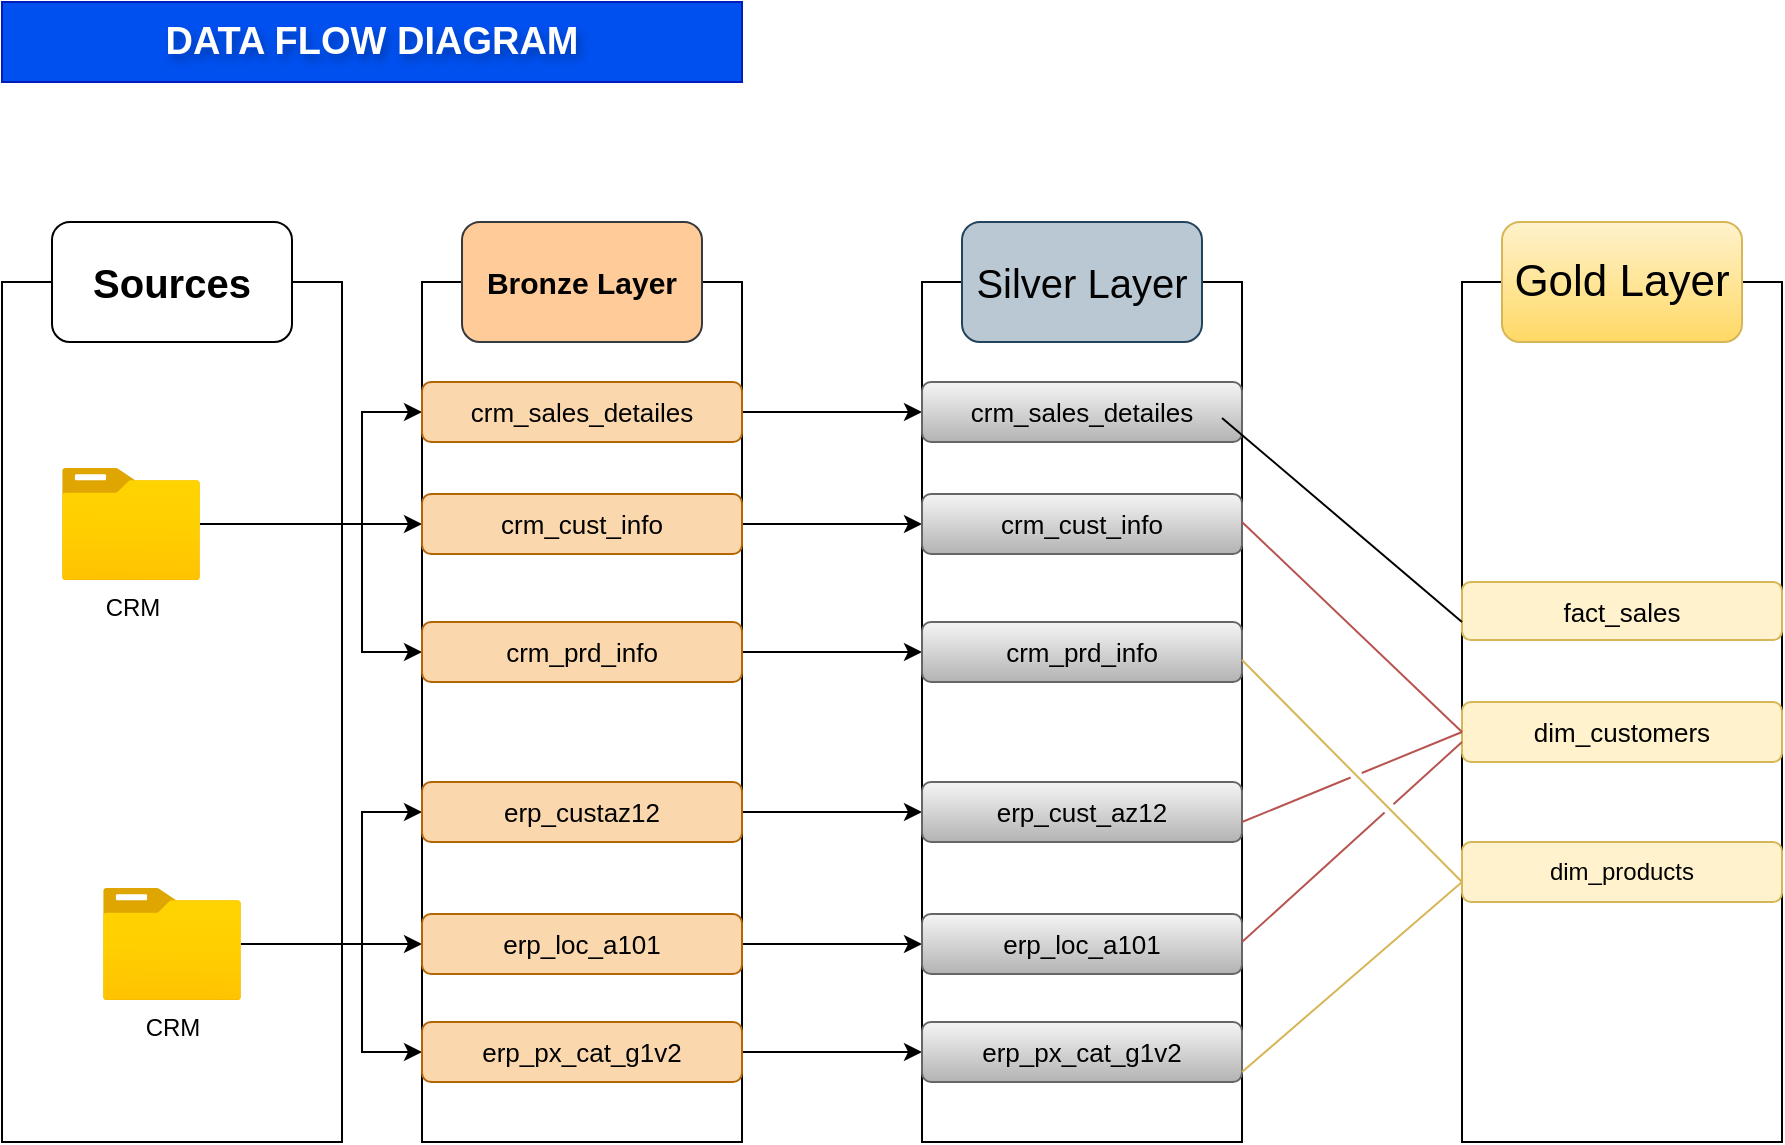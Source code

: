 <mxfile version="28.0.6">
  <diagram name="Page-1" id="vStY_9CdLE9wopMnkXnp">
    <mxGraphModel dx="1270" dy="951" grid="1" gridSize="10" guides="1" tooltips="1" connect="1" arrows="1" fold="1" page="1" pageScale="1" pageWidth="850" pageHeight="1100" math="0" shadow="0">
      <root>
        <mxCell id="0" />
        <mxCell id="1" parent="0" />
        <mxCell id="I6UhSFFQ_JrYwgSCZyD7-1" value="DATA FLOW DIAGRAM" style="text;html=1;align=center;verticalAlign=middle;whiteSpace=wrap;rounded=0;fillColor=#0050ef;fontColor=#ffffff;strokeColor=#001DBC;fontStyle=1;labelBorderColor=none;labelBackgroundColor=none;textShadow=1;fontSize=19;" vertex="1" parent="1">
          <mxGeometry x="-850" y="40" width="370" height="40" as="geometry" />
        </mxCell>
        <mxCell id="I6UhSFFQ_JrYwgSCZyD7-2" value="" style="rounded=0;whiteSpace=wrap;html=1;" vertex="1" parent="1">
          <mxGeometry x="-850" y="180" width="170" height="430" as="geometry" />
        </mxCell>
        <mxCell id="I6UhSFFQ_JrYwgSCZyD7-4" value="&lt;b&gt;&lt;font style=&quot;font-size: 20px;&quot;&gt;Sources&lt;/font&gt;&lt;/b&gt;" style="rounded=1;whiteSpace=wrap;html=1;" vertex="1" parent="1">
          <mxGeometry x="-825" y="150" width="120" height="60" as="geometry" />
        </mxCell>
        <mxCell id="I6UhSFFQ_JrYwgSCZyD7-13" style="edgeStyle=orthogonalEdgeStyle;rounded=0;orthogonalLoop=1;jettySize=auto;html=1;entryX=0;entryY=0.5;entryDx=0;entryDy=0;" edge="1" parent="1" source="I6UhSFFQ_JrYwgSCZyD7-5" target="I6UhSFFQ_JrYwgSCZyD7-10">
          <mxGeometry relative="1" as="geometry" />
        </mxCell>
        <mxCell id="I6UhSFFQ_JrYwgSCZyD7-15" style="edgeStyle=orthogonalEdgeStyle;rounded=0;orthogonalLoop=1;jettySize=auto;html=1;entryX=0;entryY=0.5;entryDx=0;entryDy=0;" edge="1" parent="1" source="I6UhSFFQ_JrYwgSCZyD7-5" target="I6UhSFFQ_JrYwgSCZyD7-9">
          <mxGeometry relative="1" as="geometry">
            <Array as="points">
              <mxPoint x="-670" y="301" />
              <mxPoint x="-670" y="245" />
            </Array>
          </mxGeometry>
        </mxCell>
        <mxCell id="I6UhSFFQ_JrYwgSCZyD7-16" style="edgeStyle=orthogonalEdgeStyle;rounded=0;orthogonalLoop=1;jettySize=auto;html=1;entryX=0;entryY=0.5;entryDx=0;entryDy=0;" edge="1" parent="1" source="I6UhSFFQ_JrYwgSCZyD7-5" target="I6UhSFFQ_JrYwgSCZyD7-11">
          <mxGeometry relative="1" as="geometry">
            <mxPoint x="-670" y="360" as="targetPoint" />
            <Array as="points">
              <mxPoint x="-670" y="301" />
              <mxPoint x="-670" y="365" />
            </Array>
          </mxGeometry>
        </mxCell>
        <mxCell id="I6UhSFFQ_JrYwgSCZyD7-5" value="CRM" style="image;aspect=fixed;html=1;points=[];align=center;fontSize=12;image=img/lib/azure2/general/Folder_Blank.svg;" vertex="1" parent="1">
          <mxGeometry x="-820" y="273" width="69" height="56.0" as="geometry" />
        </mxCell>
        <mxCell id="I6UhSFFQ_JrYwgSCZyD7-20" style="edgeStyle=orthogonalEdgeStyle;rounded=0;orthogonalLoop=1;jettySize=auto;html=1;entryX=0;entryY=0.5;entryDx=0;entryDy=0;" edge="1" parent="1" source="I6UhSFFQ_JrYwgSCZyD7-6" target="I6UhSFFQ_JrYwgSCZyD7-18">
          <mxGeometry relative="1" as="geometry" />
        </mxCell>
        <mxCell id="I6UhSFFQ_JrYwgSCZyD7-21" style="edgeStyle=orthogonalEdgeStyle;rounded=0;orthogonalLoop=1;jettySize=auto;html=1;entryX=0;entryY=0.5;entryDx=0;entryDy=0;" edge="1" parent="1" source="I6UhSFFQ_JrYwgSCZyD7-6" target="I6UhSFFQ_JrYwgSCZyD7-17">
          <mxGeometry relative="1" as="geometry">
            <mxPoint x="-660" y="440" as="targetPoint" />
            <Array as="points">
              <mxPoint x="-670" y="511" />
              <mxPoint x="-670" y="445" />
            </Array>
          </mxGeometry>
        </mxCell>
        <mxCell id="I6UhSFFQ_JrYwgSCZyD7-22" style="edgeStyle=orthogonalEdgeStyle;rounded=0;orthogonalLoop=1;jettySize=auto;html=1;entryX=0;entryY=0.5;entryDx=0;entryDy=0;" edge="1" parent="1" source="I6UhSFFQ_JrYwgSCZyD7-6" target="I6UhSFFQ_JrYwgSCZyD7-19">
          <mxGeometry relative="1" as="geometry">
            <mxPoint x="-660" y="570" as="targetPoint" />
            <Array as="points">
              <mxPoint x="-670" y="511" />
              <mxPoint x="-670" y="565" />
            </Array>
          </mxGeometry>
        </mxCell>
        <mxCell id="I6UhSFFQ_JrYwgSCZyD7-6" value="CRM" style="image;aspect=fixed;html=1;points=[];align=center;fontSize=12;image=img/lib/azure2/general/Folder_Blank.svg;" vertex="1" parent="1">
          <mxGeometry x="-799.5" y="483" width="69" height="56.0" as="geometry" />
        </mxCell>
        <mxCell id="I6UhSFFQ_JrYwgSCZyD7-7" value="" style="rounded=0;whiteSpace=wrap;html=1;" vertex="1" parent="1">
          <mxGeometry x="-640" y="180" width="160" height="430" as="geometry" />
        </mxCell>
        <mxCell id="I6UhSFFQ_JrYwgSCZyD7-8" value="&lt;font style=&quot;font-size: 15px;&quot;&gt;&lt;b&gt;Bronze Layer&lt;/b&gt;&lt;/font&gt;" style="rounded=1;whiteSpace=wrap;html=1;fillColor=#ffcc99;strokeColor=#36393d;fontColor=#010101;" vertex="1" parent="1">
          <mxGeometry x="-620" y="150" width="120" height="60" as="geometry" />
        </mxCell>
        <mxCell id="I6UhSFFQ_JrYwgSCZyD7-31" style="edgeStyle=orthogonalEdgeStyle;rounded=0;orthogonalLoop=1;jettySize=auto;html=1;entryX=0;entryY=0.5;entryDx=0;entryDy=0;" edge="1" parent="1" source="I6UhSFFQ_JrYwgSCZyD7-9" target="I6UhSFFQ_JrYwgSCZyD7-25">
          <mxGeometry relative="1" as="geometry" />
        </mxCell>
        <mxCell id="I6UhSFFQ_JrYwgSCZyD7-9" value="&lt;font style=&quot;font-size: 13px; color: rgb(1, 1, 1);&quot;&gt;crm_sales_detailes&lt;/font&gt;" style="rounded=1;whiteSpace=wrap;html=1;fillColor=#fad7ac;strokeColor=#b46504;" vertex="1" parent="1">
          <mxGeometry x="-640" y="230" width="160" height="30" as="geometry" />
        </mxCell>
        <mxCell id="I6UhSFFQ_JrYwgSCZyD7-32" style="edgeStyle=orthogonalEdgeStyle;rounded=0;orthogonalLoop=1;jettySize=auto;html=1;entryX=0;entryY=0.5;entryDx=0;entryDy=0;" edge="1" parent="1" source="I6UhSFFQ_JrYwgSCZyD7-10" target="I6UhSFFQ_JrYwgSCZyD7-26">
          <mxGeometry relative="1" as="geometry" />
        </mxCell>
        <mxCell id="I6UhSFFQ_JrYwgSCZyD7-10" value="&lt;font color=&quot;#010101&quot;&gt;&lt;span style=&quot;font-size: 13px;&quot;&gt;crm_cust_info&lt;/span&gt;&lt;/font&gt;" style="rounded=1;whiteSpace=wrap;html=1;fillColor=#fad7ac;strokeColor=#b46504;" vertex="1" parent="1">
          <mxGeometry x="-640" y="286" width="160" height="30" as="geometry" />
        </mxCell>
        <mxCell id="I6UhSFFQ_JrYwgSCZyD7-33" style="edgeStyle=orthogonalEdgeStyle;rounded=0;orthogonalLoop=1;jettySize=auto;html=1;entryX=0;entryY=0.5;entryDx=0;entryDy=0;" edge="1" parent="1" source="I6UhSFFQ_JrYwgSCZyD7-11" target="I6UhSFFQ_JrYwgSCZyD7-27">
          <mxGeometry relative="1" as="geometry" />
        </mxCell>
        <mxCell id="I6UhSFFQ_JrYwgSCZyD7-11" value="&lt;font style=&quot;font-size: 13px; color: rgb(1, 1, 1);&quot;&gt;crm_prd_info&lt;/font&gt;" style="rounded=1;whiteSpace=wrap;html=1;fillColor=#fad7ac;strokeColor=#b46504;" vertex="1" parent="1">
          <mxGeometry x="-640" y="350" width="160" height="30" as="geometry" />
        </mxCell>
        <mxCell id="I6UhSFFQ_JrYwgSCZyD7-34" style="edgeStyle=orthogonalEdgeStyle;rounded=0;orthogonalLoop=1;jettySize=auto;html=1;entryX=0;entryY=0.5;entryDx=0;entryDy=0;" edge="1" parent="1" source="I6UhSFFQ_JrYwgSCZyD7-17" target="I6UhSFFQ_JrYwgSCZyD7-30">
          <mxGeometry relative="1" as="geometry" />
        </mxCell>
        <mxCell id="I6UhSFFQ_JrYwgSCZyD7-17" value="&lt;font color=&quot;#010101&quot;&gt;&lt;span style=&quot;font-size: 13px;&quot;&gt;erp_custaz12&lt;/span&gt;&lt;/font&gt;" style="rounded=1;whiteSpace=wrap;html=1;fillColor=#fad7ac;strokeColor=#b46504;" vertex="1" parent="1">
          <mxGeometry x="-640" y="430" width="160" height="30" as="geometry" />
        </mxCell>
        <mxCell id="I6UhSFFQ_JrYwgSCZyD7-35" style="edgeStyle=orthogonalEdgeStyle;rounded=0;orthogonalLoop=1;jettySize=auto;html=1;entryX=0;entryY=0.5;entryDx=0;entryDy=0;" edge="1" parent="1" source="I6UhSFFQ_JrYwgSCZyD7-18" target="I6UhSFFQ_JrYwgSCZyD7-29">
          <mxGeometry relative="1" as="geometry" />
        </mxCell>
        <mxCell id="I6UhSFFQ_JrYwgSCZyD7-18" value="&lt;font style=&quot;font-size: 13px; color: rgb(1, 1, 1);&quot;&gt;erp_loc_a101&lt;/font&gt;" style="rounded=1;whiteSpace=wrap;html=1;fillColor=#fad7ac;strokeColor=#b46504;" vertex="1" parent="1">
          <mxGeometry x="-640" y="496" width="160" height="30" as="geometry" />
        </mxCell>
        <mxCell id="I6UhSFFQ_JrYwgSCZyD7-36" style="edgeStyle=orthogonalEdgeStyle;rounded=0;orthogonalLoop=1;jettySize=auto;html=1;entryX=0;entryY=0.5;entryDx=0;entryDy=0;" edge="1" parent="1" source="I6UhSFFQ_JrYwgSCZyD7-19" target="I6UhSFFQ_JrYwgSCZyD7-28">
          <mxGeometry relative="1" as="geometry" />
        </mxCell>
        <mxCell id="I6UhSFFQ_JrYwgSCZyD7-19" value="&lt;font color=&quot;#010101&quot;&gt;&lt;span style=&quot;font-size: 13px;&quot;&gt;erp_px_cat_g1v2&lt;/span&gt;&lt;/font&gt;" style="rounded=1;whiteSpace=wrap;html=1;fillColor=#fad7ac;strokeColor=#b46504;" vertex="1" parent="1">
          <mxGeometry x="-640" y="550" width="160" height="30" as="geometry" />
        </mxCell>
        <mxCell id="I6UhSFFQ_JrYwgSCZyD7-23" value="" style="rounded=0;whiteSpace=wrap;html=1;" vertex="1" parent="1">
          <mxGeometry x="-390" y="180" width="160" height="430" as="geometry" />
        </mxCell>
        <mxCell id="I6UhSFFQ_JrYwgSCZyD7-24" value="&lt;font style=&quot;font-size: 20px;&quot;&gt;Silver Layer&lt;/font&gt;" style="rounded=1;whiteSpace=wrap;html=1;fillColor=#bac8d3;strokeColor=#23445d;fontColor=#010101;" vertex="1" parent="1">
          <mxGeometry x="-370" y="150" width="120" height="60" as="geometry" />
        </mxCell>
        <mxCell id="I6UhSFFQ_JrYwgSCZyD7-25" value="&lt;font style=&quot;font-size: 13px; color: rgb(1, 1, 1);&quot;&gt;crm_sales_detailes&lt;/font&gt;" style="rounded=1;whiteSpace=wrap;html=1;fillColor=#f5f5f5;strokeColor=#666666;gradientColor=#b3b3b3;" vertex="1" parent="1">
          <mxGeometry x="-390" y="230" width="160" height="30" as="geometry" />
        </mxCell>
        <mxCell id="I6UhSFFQ_JrYwgSCZyD7-26" value="&lt;font style=&quot;font-size: 13px; color: rgb(1, 1, 1);&quot;&gt;crm_cust_info&lt;/font&gt;" style="rounded=1;whiteSpace=wrap;html=1;fillColor=#f5f5f5;strokeColor=#666666;gradientColor=#b3b3b3;" vertex="1" parent="1">
          <mxGeometry x="-390" y="286" width="160" height="30" as="geometry" />
        </mxCell>
        <mxCell id="I6UhSFFQ_JrYwgSCZyD7-27" value="&lt;font style=&quot;font-size: 13px; color: rgb(1, 1, 1);&quot;&gt;crm_prd_info&lt;/font&gt;" style="rounded=1;whiteSpace=wrap;html=1;fillColor=#f5f5f5;strokeColor=#666666;gradientColor=#b3b3b3;" vertex="1" parent="1">
          <mxGeometry x="-390" y="350" width="160" height="30" as="geometry" />
        </mxCell>
        <mxCell id="I6UhSFFQ_JrYwgSCZyD7-28" value="&lt;font color=&quot;#010101&quot;&gt;&lt;span style=&quot;font-size: 13px;&quot;&gt;erp_px_cat_g1v2&lt;/span&gt;&lt;/font&gt;" style="rounded=1;whiteSpace=wrap;html=1;fillColor=#f5f5f5;strokeColor=#666666;gradientColor=#b3b3b3;" vertex="1" parent="1">
          <mxGeometry x="-390" y="550" width="160" height="30" as="geometry" />
        </mxCell>
        <mxCell id="I6UhSFFQ_JrYwgSCZyD7-29" value="&lt;font color=&quot;#010101&quot;&gt;&lt;span style=&quot;font-size: 13px;&quot;&gt;erp_loc_a101&lt;/span&gt;&lt;/font&gt;" style="rounded=1;whiteSpace=wrap;html=1;fillColor=#f5f5f5;strokeColor=#666666;gradientColor=#b3b3b3;" vertex="1" parent="1">
          <mxGeometry x="-390" y="496" width="160" height="30" as="geometry" />
        </mxCell>
        <mxCell id="I6UhSFFQ_JrYwgSCZyD7-30" value="&lt;font color=&quot;#010101&quot;&gt;&lt;span style=&quot;font-size: 13px;&quot;&gt;erp_cust_az12&lt;/span&gt;&lt;/font&gt;" style="rounded=1;whiteSpace=wrap;html=1;fillColor=#f5f5f5;strokeColor=#666666;gradientColor=#b3b3b3;" vertex="1" parent="1">
          <mxGeometry x="-390" y="430" width="160" height="30" as="geometry" />
        </mxCell>
        <mxCell id="I6UhSFFQ_JrYwgSCZyD7-37" value="" style="rounded=0;whiteSpace=wrap;html=1;" vertex="1" parent="1">
          <mxGeometry x="-120" y="180" width="160" height="430" as="geometry" />
        </mxCell>
        <mxCell id="I6UhSFFQ_JrYwgSCZyD7-38" value="&lt;font style=&quot;font-size: 22px; color: rgb(1, 1, 1);&quot;&gt;Gold Layer&lt;/font&gt;" style="rounded=1;whiteSpace=wrap;html=1;fillColor=#fff2cc;gradientColor=#ffd966;strokeColor=#d6b656;" vertex="1" parent="1">
          <mxGeometry x="-100" y="150" width="120" height="60" as="geometry" />
        </mxCell>
        <mxCell id="I6UhSFFQ_JrYwgSCZyD7-39" value="&lt;font color=&quot;#010101&quot;&gt;&lt;span style=&quot;font-size: 13px;&quot;&gt;fact_sales&lt;/span&gt;&lt;/font&gt;" style="rounded=1;whiteSpace=wrap;html=1;fillColor=#fff2cc;strokeColor=#d6b656;" vertex="1" parent="1">
          <mxGeometry x="-120" y="330" width="160" height="29" as="geometry" />
        </mxCell>
        <mxCell id="I6UhSFFQ_JrYwgSCZyD7-40" value="&lt;font color=&quot;#010101&quot;&gt;&lt;span style=&quot;font-size: 13px;&quot;&gt;dim_customers&lt;/span&gt;&lt;/font&gt;" style="rounded=1;whiteSpace=wrap;html=1;fillColor=#fff2cc;strokeColor=#d6b656;" vertex="1" parent="1">
          <mxGeometry x="-120" y="390" width="160" height="30" as="geometry" />
        </mxCell>
        <mxCell id="I6UhSFFQ_JrYwgSCZyD7-41" value="&lt;font style=&quot;color: rgb(1, 1, 1);&quot;&gt;dim_products&lt;/font&gt;" style="rounded=1;whiteSpace=wrap;html=1;fillColor=#fff2cc;strokeColor=#d6b656;" vertex="1" parent="1">
          <mxGeometry x="-120" y="460" width="160" height="30" as="geometry" />
        </mxCell>
        <mxCell id="I6UhSFFQ_JrYwgSCZyD7-42" value="" style="endArrow=none;html=1;rounded=0;entryX=0;entryY=0.5;entryDx=0;entryDy=0;jumpStyle=gap;" edge="1" parent="1">
          <mxGeometry width="50" height="50" relative="1" as="geometry">
            <mxPoint x="-240" y="248" as="sourcePoint" />
            <mxPoint x="-120" y="350.0" as="targetPoint" />
          </mxGeometry>
        </mxCell>
        <mxCell id="I6UhSFFQ_JrYwgSCZyD7-43" value="" style="endArrow=none;html=1;rounded=0;entryX=0;entryY=0.5;entryDx=0;entryDy=0;jumpStyle=gap;fillColor=#f8cecc;gradientColor=#ea6b66;strokeColor=#b85450;" edge="1" parent="1" target="I6UhSFFQ_JrYwgSCZyD7-40">
          <mxGeometry width="50" height="50" relative="1" as="geometry">
            <mxPoint x="-230" y="300" as="sourcePoint" />
            <mxPoint x="-180" y="250" as="targetPoint" />
          </mxGeometry>
        </mxCell>
        <mxCell id="I6UhSFFQ_JrYwgSCZyD7-44" value="" style="endArrow=none;html=1;rounded=0;jumpStyle=gap;fillColor=#fff2cc;strokeColor=#d6b656;" edge="1" parent="1">
          <mxGeometry width="50" height="50" relative="1" as="geometry">
            <mxPoint x="-230" y="369" as="sourcePoint" />
            <mxPoint x="-120" y="480" as="targetPoint" />
          </mxGeometry>
        </mxCell>
        <mxCell id="I6UhSFFQ_JrYwgSCZyD7-47" value="" style="endArrow=none;html=1;rounded=0;entryX=0;entryY=0.5;entryDx=0;entryDy=0;jumpStyle=gap;fillColor=#f8cecc;gradientColor=#ea6b66;strokeColor=#b85450;" edge="1" parent="1" target="I6UhSFFQ_JrYwgSCZyD7-40">
          <mxGeometry width="50" height="50" relative="1" as="geometry">
            <mxPoint x="-230" y="450" as="sourcePoint" />
            <mxPoint x="-180" y="400" as="targetPoint" />
          </mxGeometry>
        </mxCell>
        <mxCell id="I6UhSFFQ_JrYwgSCZyD7-48" value="" style="endArrow=none;html=1;rounded=0;jumpStyle=gap;fillColor=#f8cecc;strokeColor=#b85450;gradientColor=#ea6b66;" edge="1" parent="1">
          <mxGeometry width="50" height="50" relative="1" as="geometry">
            <mxPoint x="-230" y="510" as="sourcePoint" />
            <mxPoint x="-120" y="410" as="targetPoint" />
          </mxGeometry>
        </mxCell>
        <mxCell id="I6UhSFFQ_JrYwgSCZyD7-49" value="" style="endArrow=none;html=1;rounded=0;entryX=0;entryY=0.5;entryDx=0;entryDy=0;jumpStyle=gap;fillColor=#fff2cc;strokeColor=#d6b656;" edge="1" parent="1">
          <mxGeometry width="50" height="50" relative="1" as="geometry">
            <mxPoint x="-230" y="575" as="sourcePoint" />
            <mxPoint x="-120" y="480" as="targetPoint" />
          </mxGeometry>
        </mxCell>
      </root>
    </mxGraphModel>
  </diagram>
</mxfile>
